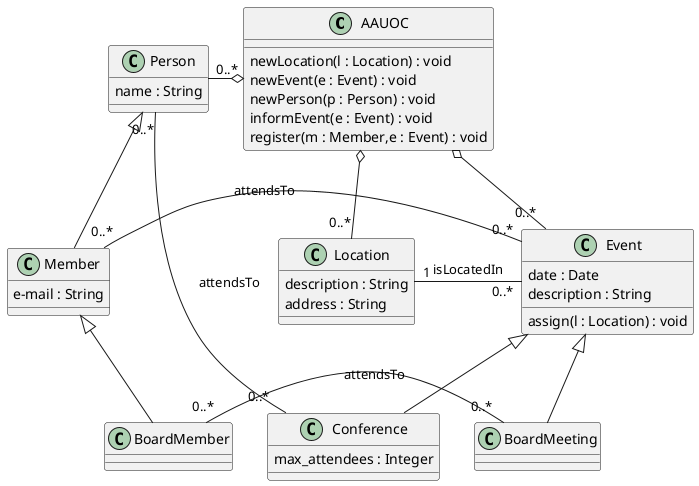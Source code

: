 @startuml

class AAUOC {
    newLocation(l : Location) : void
    newEvent(e : Event) : void
    newPerson(p : Person) : void
    informEvent(e : Event) : void
    register(m : Member,e : Event) : void
}

class Location {
    description : String
    address : String
}

class Event {
    date : Date
    description : String
    assign(l : Location) : void
}

class Conference {
    max_attendees : Integer
}

class BoardMeeting {

}

class Person {
    name : String
}

class Member {
    e-mail : String
}

class BoardMember {

}

AAUOC o-down- "0..*" Location

AAUOC o-down- "0..*" Event

AAUOC o-left- "0..*" Person

Location "1" - "0..*" Event : isLocatedIn

Person "0..*" -- "0..*" Conference : attendsTo

Event <|-- Conference

Event <|-- BoardMeeting

Person <|-down- Member

Member <|-down- BoardMember

Member "0..*" - "0..*" Event : attendsTo

BoardMember "0..*" - "0..*" BoardMeeting : attendsTo

@enduml